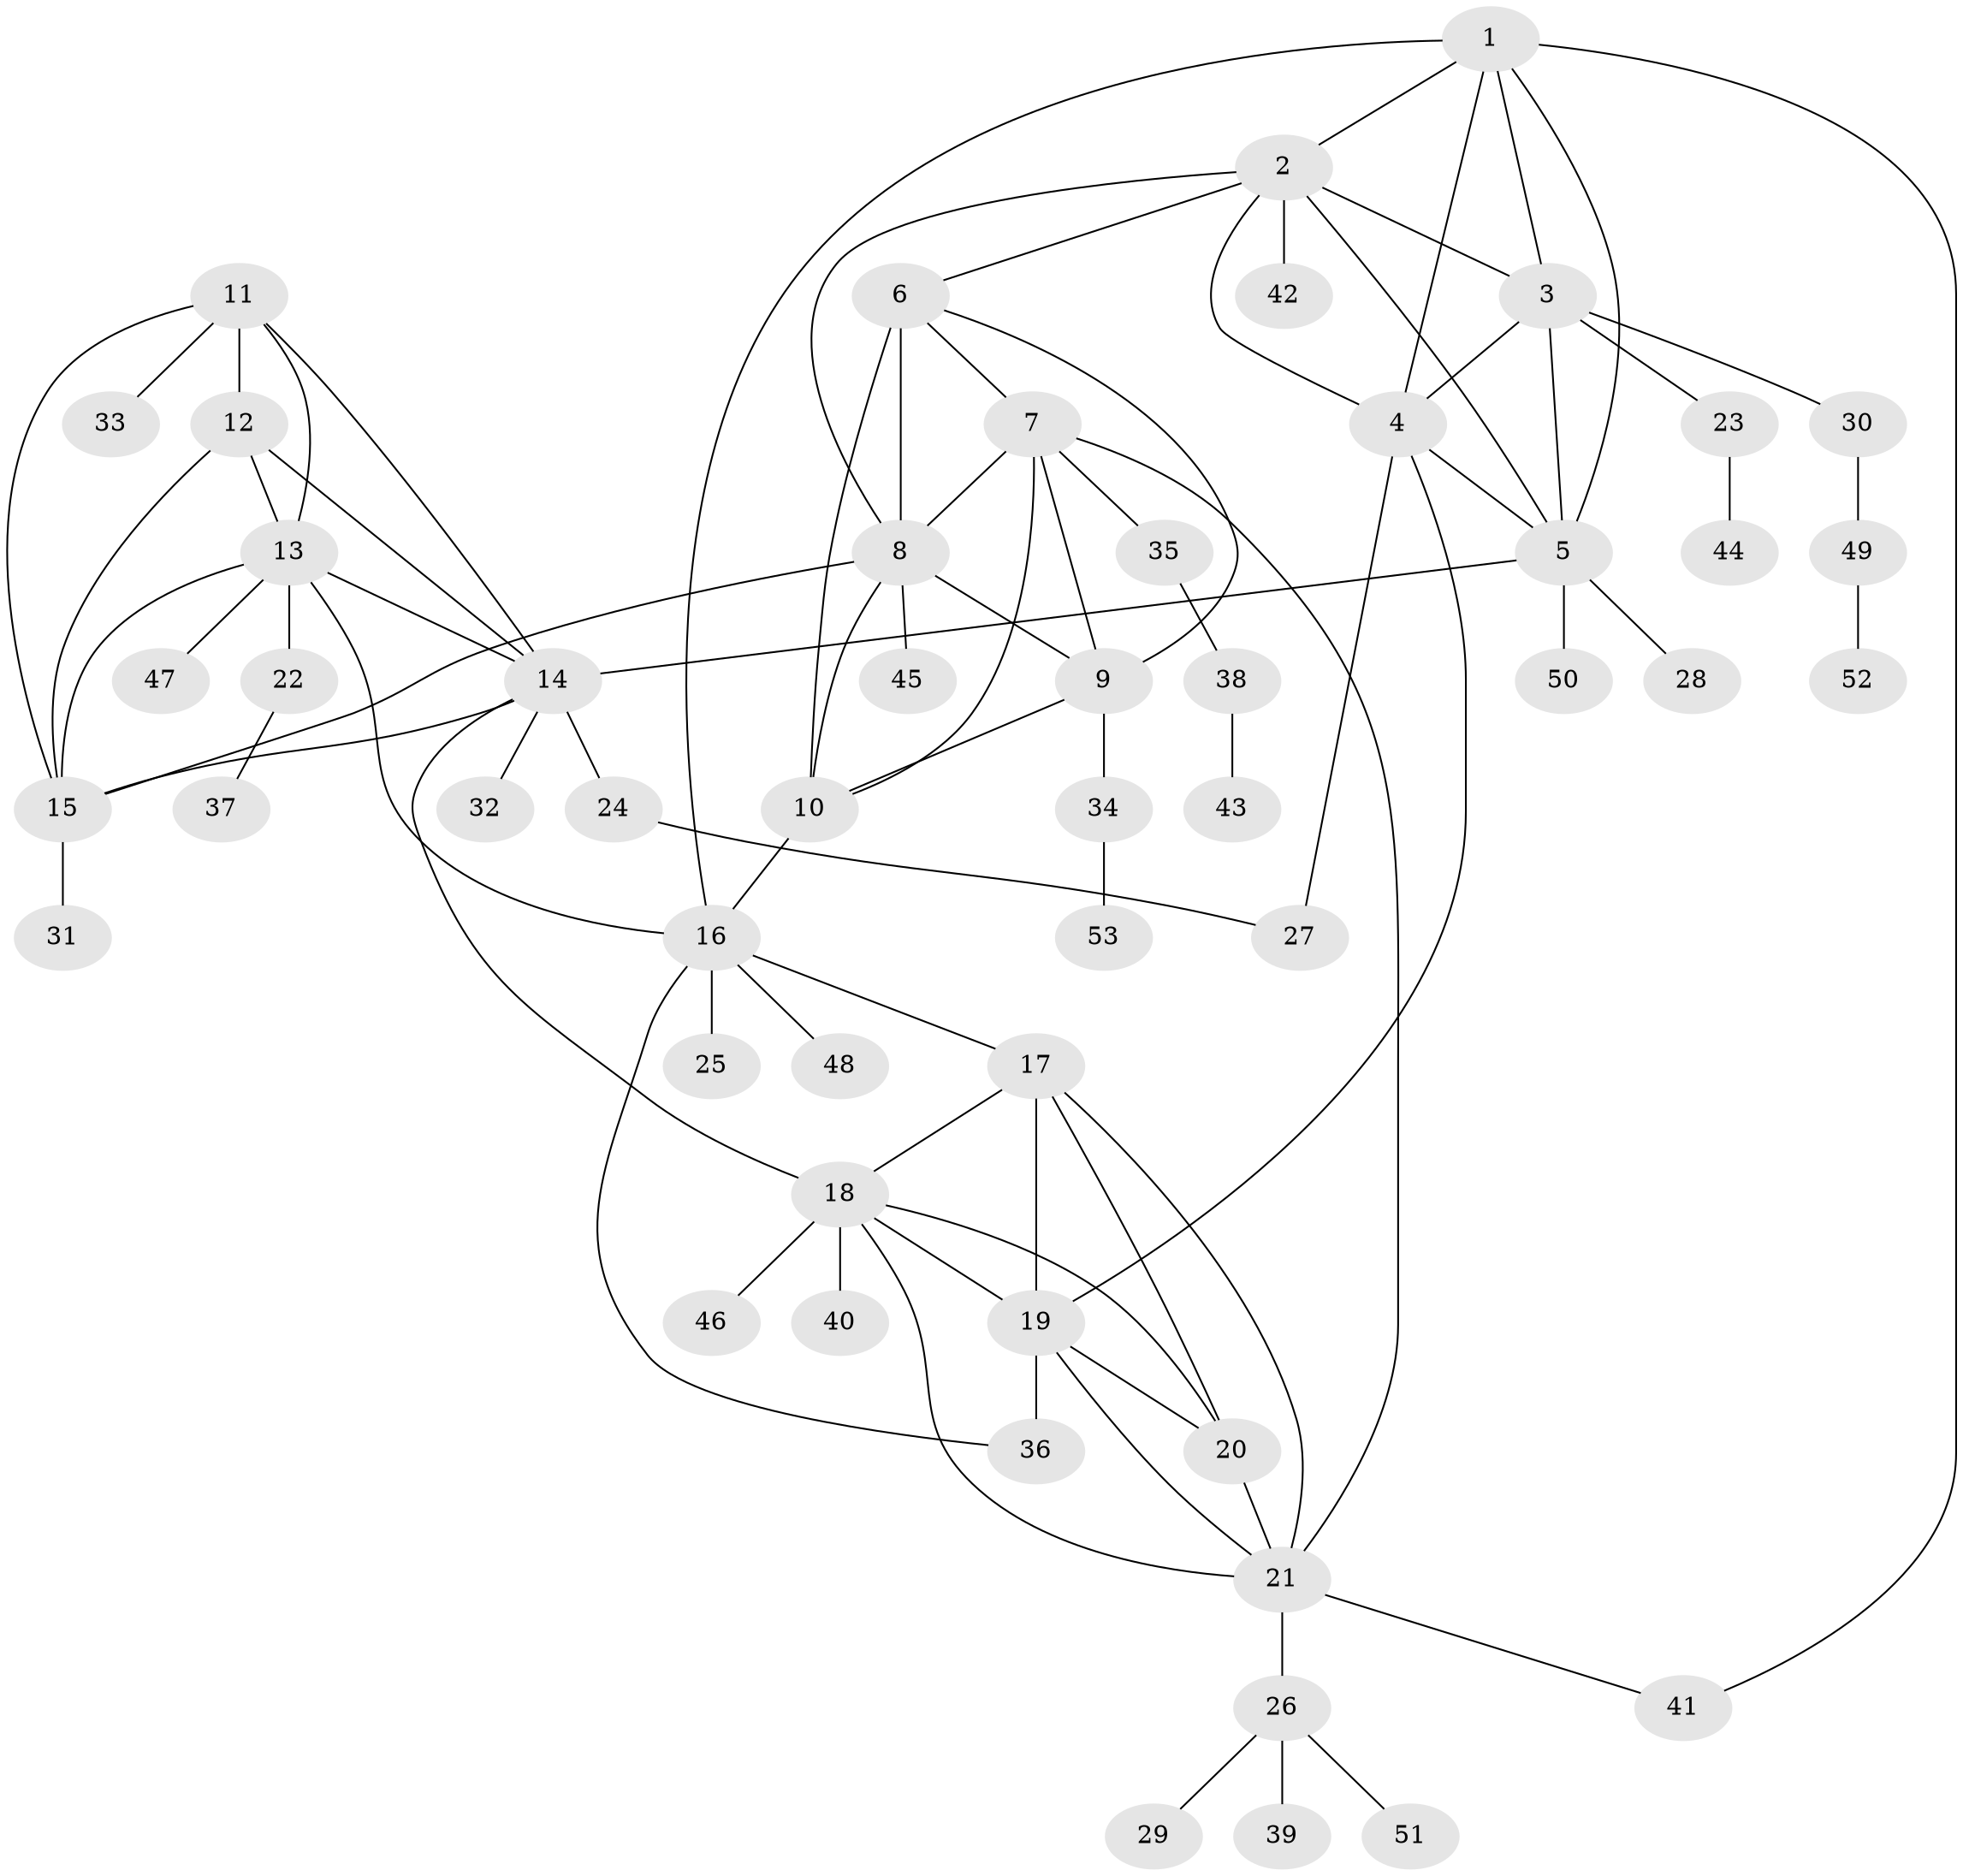 // original degree distribution, {7: 0.04716981132075472, 8: 0.05660377358490566, 11: 0.018867924528301886, 4: 0.018867924528301886, 9: 0.009433962264150943, 6: 0.018867924528301886, 10: 0.018867924528301886, 5: 0.05660377358490566, 3: 0.03773584905660377, 1: 0.5471698113207547, 2: 0.16981132075471697}
// Generated by graph-tools (version 1.1) at 2025/52/03/04/25 22:52:08]
// undirected, 53 vertices, 86 edges
graph export_dot {
  node [color=gray90,style=filled];
  1;
  2;
  3;
  4;
  5;
  6;
  7;
  8;
  9;
  10;
  11;
  12;
  13;
  14;
  15;
  16;
  17;
  18;
  19;
  20;
  21;
  22;
  23;
  24;
  25;
  26;
  27;
  28;
  29;
  30;
  31;
  32;
  33;
  34;
  35;
  36;
  37;
  38;
  39;
  40;
  41;
  42;
  43;
  44;
  45;
  46;
  47;
  48;
  49;
  50;
  51;
  52;
  53;
  1 -- 2 [weight=1.0];
  1 -- 3 [weight=1.0];
  1 -- 4 [weight=1.0];
  1 -- 5 [weight=1.0];
  1 -- 16 [weight=1.0];
  1 -- 41 [weight=1.0];
  2 -- 3 [weight=1.0];
  2 -- 4 [weight=1.0];
  2 -- 5 [weight=1.0];
  2 -- 6 [weight=1.0];
  2 -- 8 [weight=1.0];
  2 -- 42 [weight=1.0];
  3 -- 4 [weight=1.0];
  3 -- 5 [weight=1.0];
  3 -- 23 [weight=1.0];
  3 -- 30 [weight=1.0];
  4 -- 5 [weight=1.0];
  4 -- 19 [weight=1.0];
  4 -- 27 [weight=5.0];
  5 -- 14 [weight=1.0];
  5 -- 28 [weight=1.0];
  5 -- 50 [weight=1.0];
  6 -- 7 [weight=1.0];
  6 -- 8 [weight=1.0];
  6 -- 9 [weight=1.0];
  6 -- 10 [weight=3.0];
  7 -- 8 [weight=1.0];
  7 -- 9 [weight=1.0];
  7 -- 10 [weight=1.0];
  7 -- 21 [weight=1.0];
  7 -- 35 [weight=1.0];
  8 -- 9 [weight=1.0];
  8 -- 10 [weight=1.0];
  8 -- 15 [weight=1.0];
  8 -- 45 [weight=2.0];
  9 -- 10 [weight=1.0];
  9 -- 34 [weight=1.0];
  10 -- 16 [weight=1.0];
  11 -- 12 [weight=5.0];
  11 -- 13 [weight=1.0];
  11 -- 14 [weight=1.0];
  11 -- 15 [weight=1.0];
  11 -- 33 [weight=1.0];
  12 -- 13 [weight=1.0];
  12 -- 14 [weight=1.0];
  12 -- 15 [weight=1.0];
  13 -- 14 [weight=1.0];
  13 -- 15 [weight=1.0];
  13 -- 16 [weight=1.0];
  13 -- 22 [weight=1.0];
  13 -- 47 [weight=1.0];
  14 -- 15 [weight=1.0];
  14 -- 18 [weight=1.0];
  14 -- 24 [weight=3.0];
  14 -- 32 [weight=1.0];
  15 -- 31 [weight=1.0];
  16 -- 17 [weight=1.0];
  16 -- 25 [weight=1.0];
  16 -- 36 [weight=1.0];
  16 -- 48 [weight=1.0];
  17 -- 18 [weight=1.0];
  17 -- 19 [weight=1.0];
  17 -- 20 [weight=1.0];
  17 -- 21 [weight=1.0];
  18 -- 19 [weight=1.0];
  18 -- 20 [weight=1.0];
  18 -- 21 [weight=1.0];
  18 -- 40 [weight=3.0];
  18 -- 46 [weight=1.0];
  19 -- 20 [weight=1.0];
  19 -- 21 [weight=1.0];
  19 -- 36 [weight=1.0];
  20 -- 21 [weight=1.0];
  21 -- 26 [weight=1.0];
  21 -- 41 [weight=1.0];
  22 -- 37 [weight=1.0];
  23 -- 44 [weight=1.0];
  24 -- 27 [weight=1.0];
  26 -- 29 [weight=1.0];
  26 -- 39 [weight=1.0];
  26 -- 51 [weight=1.0];
  30 -- 49 [weight=1.0];
  34 -- 53 [weight=1.0];
  35 -- 38 [weight=1.0];
  38 -- 43 [weight=2.0];
  49 -- 52 [weight=1.0];
}
